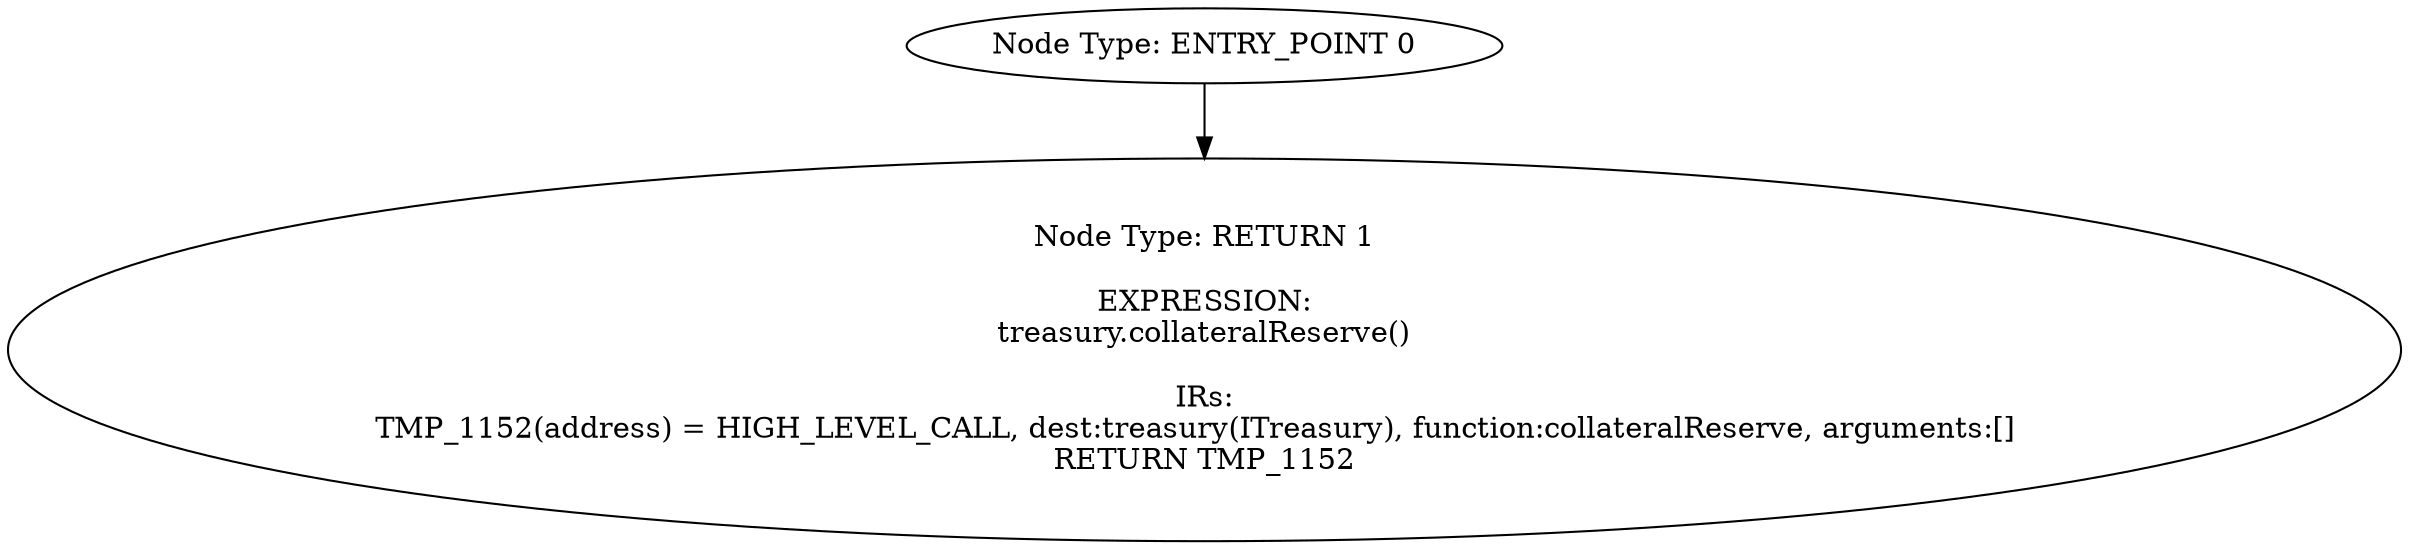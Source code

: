 digraph{
0[label="Node Type: ENTRY_POINT 0
"];
0->1;
1[label="Node Type: RETURN 1

EXPRESSION:
treasury.collateralReserve()

IRs:
TMP_1152(address) = HIGH_LEVEL_CALL, dest:treasury(ITreasury), function:collateralReserve, arguments:[]  
RETURN TMP_1152"];
}
